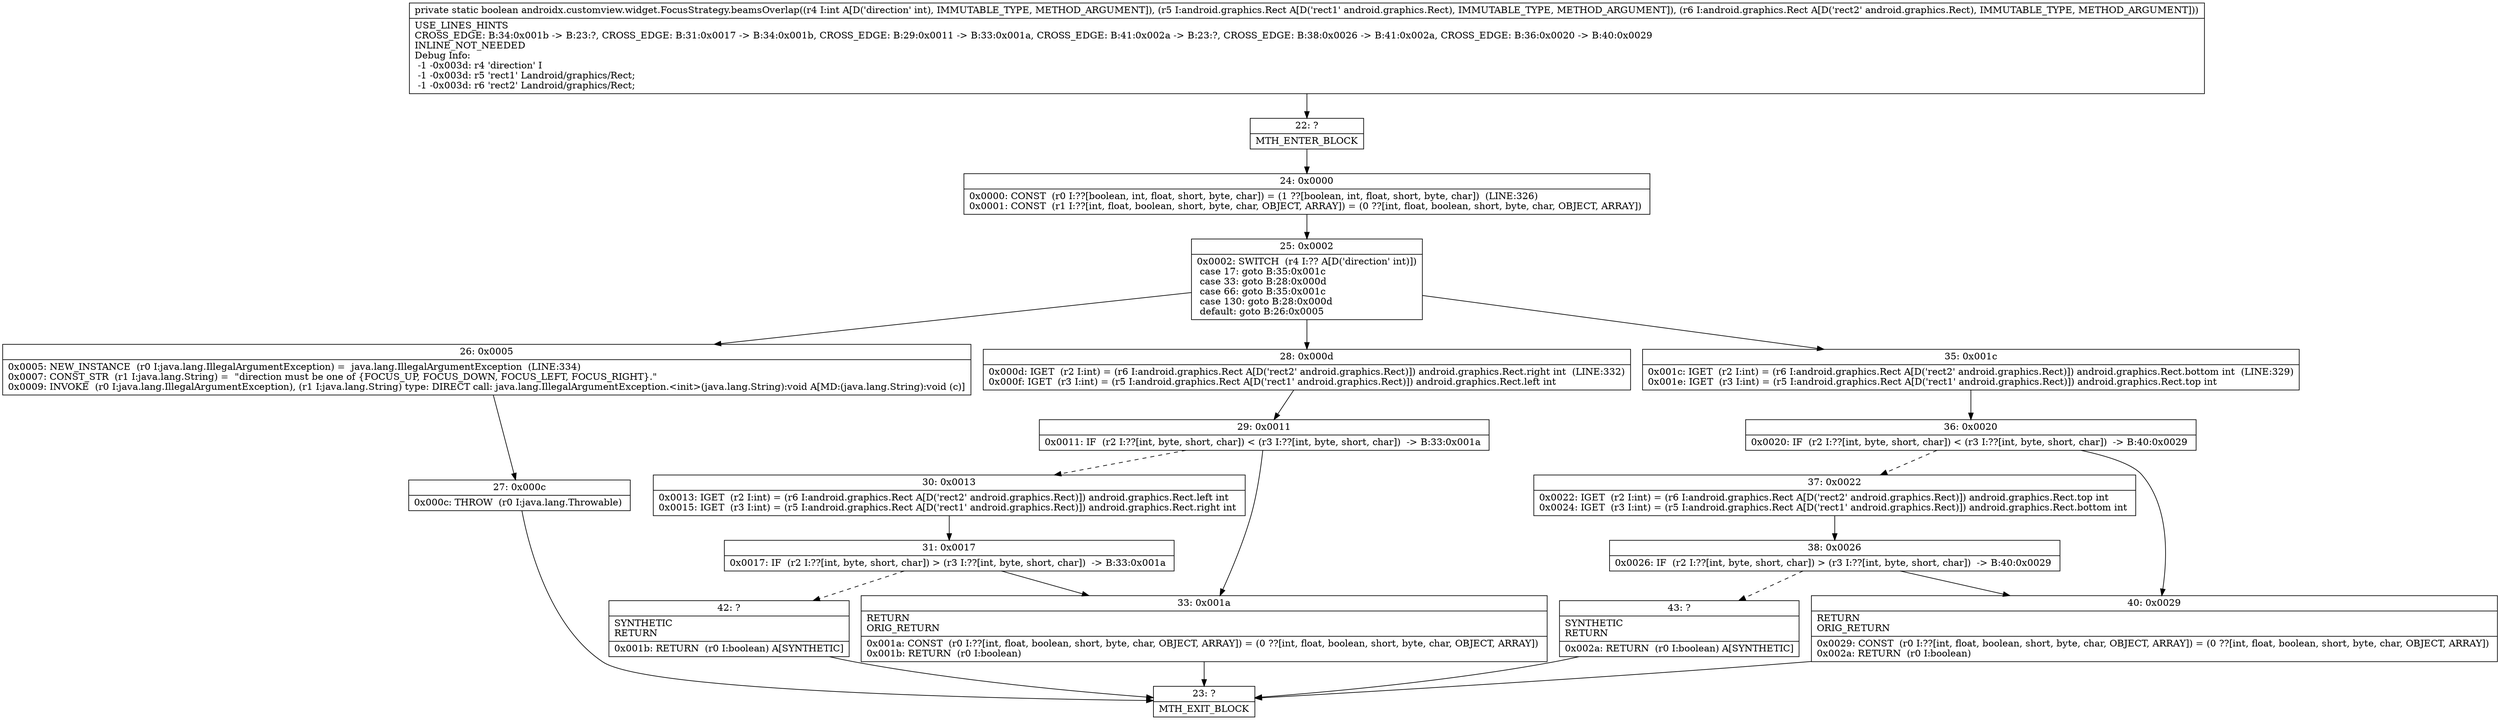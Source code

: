 digraph "CFG forandroidx.customview.widget.FocusStrategy.beamsOverlap(ILandroid\/graphics\/Rect;Landroid\/graphics\/Rect;)Z" {
Node_22 [shape=record,label="{22\:\ ?|MTH_ENTER_BLOCK\l}"];
Node_24 [shape=record,label="{24\:\ 0x0000|0x0000: CONST  (r0 I:??[boolean, int, float, short, byte, char]) = (1 ??[boolean, int, float, short, byte, char])  (LINE:326)\l0x0001: CONST  (r1 I:??[int, float, boolean, short, byte, char, OBJECT, ARRAY]) = (0 ??[int, float, boolean, short, byte, char, OBJECT, ARRAY]) \l}"];
Node_25 [shape=record,label="{25\:\ 0x0002|0x0002: SWITCH  (r4 I:?? A[D('direction' int)])\l case 17: goto B:35:0x001c\l case 33: goto B:28:0x000d\l case 66: goto B:35:0x001c\l case 130: goto B:28:0x000d\l default: goto B:26:0x0005 \l}"];
Node_26 [shape=record,label="{26\:\ 0x0005|0x0005: NEW_INSTANCE  (r0 I:java.lang.IllegalArgumentException) =  java.lang.IllegalArgumentException  (LINE:334)\l0x0007: CONST_STR  (r1 I:java.lang.String) =  \"direction must be one of \{FOCUS_UP, FOCUS_DOWN, FOCUS_LEFT, FOCUS_RIGHT\}.\" \l0x0009: INVOKE  (r0 I:java.lang.IllegalArgumentException), (r1 I:java.lang.String) type: DIRECT call: java.lang.IllegalArgumentException.\<init\>(java.lang.String):void A[MD:(java.lang.String):void (c)]\l}"];
Node_27 [shape=record,label="{27\:\ 0x000c|0x000c: THROW  (r0 I:java.lang.Throwable) \l}"];
Node_23 [shape=record,label="{23\:\ ?|MTH_EXIT_BLOCK\l}"];
Node_28 [shape=record,label="{28\:\ 0x000d|0x000d: IGET  (r2 I:int) = (r6 I:android.graphics.Rect A[D('rect2' android.graphics.Rect)]) android.graphics.Rect.right int  (LINE:332)\l0x000f: IGET  (r3 I:int) = (r5 I:android.graphics.Rect A[D('rect1' android.graphics.Rect)]) android.graphics.Rect.left int \l}"];
Node_29 [shape=record,label="{29\:\ 0x0011|0x0011: IF  (r2 I:??[int, byte, short, char]) \< (r3 I:??[int, byte, short, char])  \-\> B:33:0x001a \l}"];
Node_30 [shape=record,label="{30\:\ 0x0013|0x0013: IGET  (r2 I:int) = (r6 I:android.graphics.Rect A[D('rect2' android.graphics.Rect)]) android.graphics.Rect.left int \l0x0015: IGET  (r3 I:int) = (r5 I:android.graphics.Rect A[D('rect1' android.graphics.Rect)]) android.graphics.Rect.right int \l}"];
Node_31 [shape=record,label="{31\:\ 0x0017|0x0017: IF  (r2 I:??[int, byte, short, char]) \> (r3 I:??[int, byte, short, char])  \-\> B:33:0x001a \l}"];
Node_42 [shape=record,label="{42\:\ ?|SYNTHETIC\lRETURN\l|0x001b: RETURN  (r0 I:boolean) A[SYNTHETIC]\l}"];
Node_33 [shape=record,label="{33\:\ 0x001a|RETURN\lORIG_RETURN\l|0x001a: CONST  (r0 I:??[int, float, boolean, short, byte, char, OBJECT, ARRAY]) = (0 ??[int, float, boolean, short, byte, char, OBJECT, ARRAY]) \l0x001b: RETURN  (r0 I:boolean) \l}"];
Node_35 [shape=record,label="{35\:\ 0x001c|0x001c: IGET  (r2 I:int) = (r6 I:android.graphics.Rect A[D('rect2' android.graphics.Rect)]) android.graphics.Rect.bottom int  (LINE:329)\l0x001e: IGET  (r3 I:int) = (r5 I:android.graphics.Rect A[D('rect1' android.graphics.Rect)]) android.graphics.Rect.top int \l}"];
Node_36 [shape=record,label="{36\:\ 0x0020|0x0020: IF  (r2 I:??[int, byte, short, char]) \< (r3 I:??[int, byte, short, char])  \-\> B:40:0x0029 \l}"];
Node_37 [shape=record,label="{37\:\ 0x0022|0x0022: IGET  (r2 I:int) = (r6 I:android.graphics.Rect A[D('rect2' android.graphics.Rect)]) android.graphics.Rect.top int \l0x0024: IGET  (r3 I:int) = (r5 I:android.graphics.Rect A[D('rect1' android.graphics.Rect)]) android.graphics.Rect.bottom int \l}"];
Node_38 [shape=record,label="{38\:\ 0x0026|0x0026: IF  (r2 I:??[int, byte, short, char]) \> (r3 I:??[int, byte, short, char])  \-\> B:40:0x0029 \l}"];
Node_43 [shape=record,label="{43\:\ ?|SYNTHETIC\lRETURN\l|0x002a: RETURN  (r0 I:boolean) A[SYNTHETIC]\l}"];
Node_40 [shape=record,label="{40\:\ 0x0029|RETURN\lORIG_RETURN\l|0x0029: CONST  (r0 I:??[int, float, boolean, short, byte, char, OBJECT, ARRAY]) = (0 ??[int, float, boolean, short, byte, char, OBJECT, ARRAY]) \l0x002a: RETURN  (r0 I:boolean) \l}"];
MethodNode[shape=record,label="{private static boolean androidx.customview.widget.FocusStrategy.beamsOverlap((r4 I:int A[D('direction' int), IMMUTABLE_TYPE, METHOD_ARGUMENT]), (r5 I:android.graphics.Rect A[D('rect1' android.graphics.Rect), IMMUTABLE_TYPE, METHOD_ARGUMENT]), (r6 I:android.graphics.Rect A[D('rect2' android.graphics.Rect), IMMUTABLE_TYPE, METHOD_ARGUMENT]))  | USE_LINES_HINTS\lCROSS_EDGE: B:34:0x001b \-\> B:23:?, CROSS_EDGE: B:31:0x0017 \-\> B:34:0x001b, CROSS_EDGE: B:29:0x0011 \-\> B:33:0x001a, CROSS_EDGE: B:41:0x002a \-\> B:23:?, CROSS_EDGE: B:38:0x0026 \-\> B:41:0x002a, CROSS_EDGE: B:36:0x0020 \-\> B:40:0x0029\lINLINE_NOT_NEEDED\lDebug Info:\l  \-1 \-0x003d: r4 'direction' I\l  \-1 \-0x003d: r5 'rect1' Landroid\/graphics\/Rect;\l  \-1 \-0x003d: r6 'rect2' Landroid\/graphics\/Rect;\l}"];
MethodNode -> Node_22;Node_22 -> Node_24;
Node_24 -> Node_25;
Node_25 -> Node_26;
Node_25 -> Node_28;
Node_25 -> Node_35;
Node_26 -> Node_27;
Node_27 -> Node_23;
Node_28 -> Node_29;
Node_29 -> Node_30[style=dashed];
Node_29 -> Node_33;
Node_30 -> Node_31;
Node_31 -> Node_33;
Node_31 -> Node_42[style=dashed];
Node_42 -> Node_23;
Node_33 -> Node_23;
Node_35 -> Node_36;
Node_36 -> Node_37[style=dashed];
Node_36 -> Node_40;
Node_37 -> Node_38;
Node_38 -> Node_40;
Node_38 -> Node_43[style=dashed];
Node_43 -> Node_23;
Node_40 -> Node_23;
}

